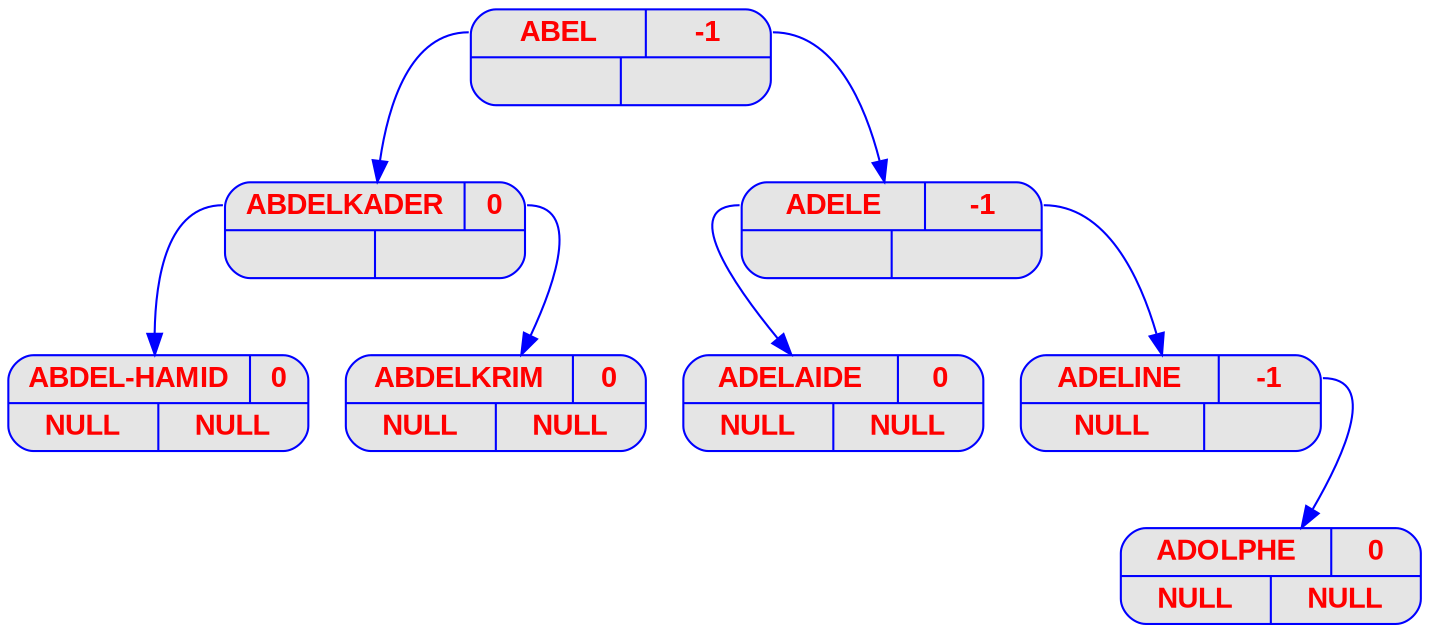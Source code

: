 digraph displayAVL {
	node [
		fontname  = "Arial bold" 
		fontsize  = "14"
		fontcolor = "red"
		style     = "rounded, filled"
		shape     = "record"
		fillcolor = "grey90"
		color     = "blue"
		width     = "2"
	]

	edge [
		color     = "blue"
	]

	"ABEL" [label = "{{<g> ABEL | <d> -1 } | { <g> | <d>}}"];
	"ABEL":g -> "ABDELKADER";
	"ABDELKADER" [label = "{{<g> ABDELKADER | <d> 0 } | { <g> | <d>}}"];
	"ABDELKADER":g -> "ABDEL-HAMID";
	"ABDEL-HAMID" [label = "{{<g> ABDEL-HAMID | <d> 0 } | { <g> | <d>}}"];
	"ABDEL-HAMID" [label = "{{<g> ABDEL-HAMID | <d> 0 }| { <g> NULL | <d> NULL}}"];
	"ABDELKADER":d -> "ABDELKRIM";
	"ABDELKRIM" [label = "{{<g> ABDELKRIM | <d> 0 } | { <g> | <d>}}"];
	"ABDELKRIM" [label = "{{<g> ABDELKRIM | <d> 0 }| { <g> NULL | <d> NULL}}"];
	"ABEL":d -> "ADELE";
	"ADELE" [label = "{{<g> ADELE | <d> -1 } | { <g> | <d>}}"];
	"ADELE":g -> "ADELAIDE";
	"ADELAIDE" [label = "{{<g> ADELAIDE | <d> 0 } | { <g> | <d>}}"];
	"ADELAIDE" [label = "{{<g> ADELAIDE | <d> 0 }| { <g> NULL | <d> NULL}}"];
	"ADELE":d -> "ADELINE";
	"ADELINE" [label = "{{<g> ADELINE | <d> -1 } | { <g> | <d>}}"];
	"ADELINE" [label = "{{<g> ADELINE | <d> -1 }| { <g> NULL | <d> }}"];
	"ADELINE":d -> "ADOLPHE";
	"ADOLPHE" [label = "{{<g> ADOLPHE | <d> 0 } | { <g> | <d>}}"];
	"ADOLPHE" [label = "{{<g> ADOLPHE | <d> 0 }| { <g> NULL | <d> NULL}}"];
}
